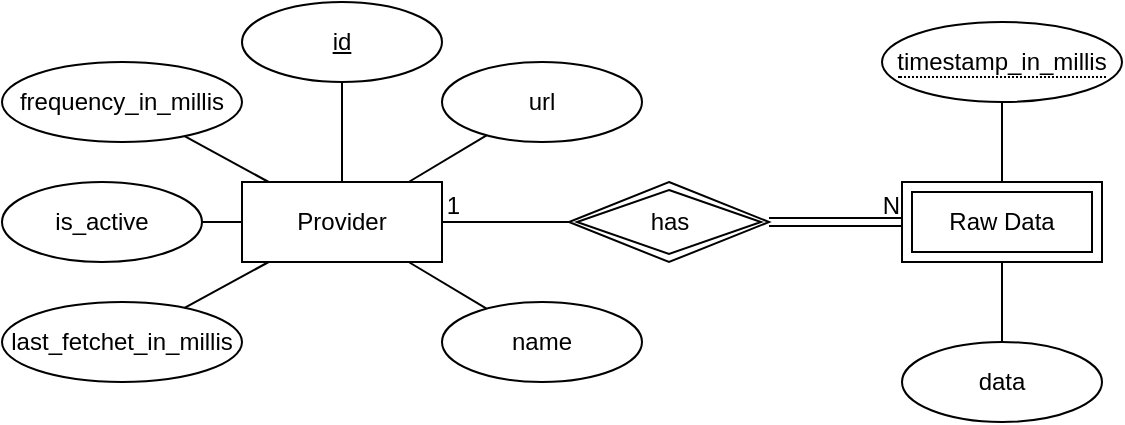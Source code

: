 <mxfile version="23.1.5" type="device" pages="2">
  <diagram name="ER" id="qJG33gLqHZpylY6VQ2Em">
    <mxGraphModel dx="712" dy="827" grid="1" gridSize="10" guides="1" tooltips="1" connect="1" arrows="1" fold="1" page="1" pageScale="1" pageWidth="827" pageHeight="1169" math="0" shadow="0">
      <root>
        <mxCell id="0" />
        <mxCell id="1" parent="0" />
        <mxCell id="qDGqZEnGez5Tbe36fd3y-1" value="Provider" style="whiteSpace=wrap;html=1;align=center;" parent="1" vertex="1">
          <mxGeometry x="200" y="400" width="100" height="40" as="geometry" />
        </mxCell>
        <mxCell id="qDGqZEnGez5Tbe36fd3y-2" value="id" style="ellipse;whiteSpace=wrap;html=1;align=center;fontStyle=4;" parent="1" vertex="1">
          <mxGeometry x="200" y="310" width="100" height="40" as="geometry" />
        </mxCell>
        <mxCell id="qDGqZEnGez5Tbe36fd3y-3" value="name" style="ellipse;whiteSpace=wrap;html=1;align=center;" parent="1" vertex="1">
          <mxGeometry x="300" y="460" width="100" height="40" as="geometry" />
        </mxCell>
        <mxCell id="qDGqZEnGez5Tbe36fd3y-4" value="url" style="ellipse;whiteSpace=wrap;html=1;align=center;" parent="1" vertex="1">
          <mxGeometry x="300" y="340" width="100" height="40" as="geometry" />
        </mxCell>
        <mxCell id="qDGqZEnGez5Tbe36fd3y-5" value="frequency_in_millis" style="ellipse;whiteSpace=wrap;html=1;align=center;" parent="1" vertex="1">
          <mxGeometry x="80" y="340" width="120" height="40" as="geometry" />
        </mxCell>
        <mxCell id="qDGqZEnGez5Tbe36fd3y-6" value="last_fetchet_in_millis" style="ellipse;whiteSpace=wrap;html=1;align=center;" parent="1" vertex="1">
          <mxGeometry x="80" y="460" width="120" height="40" as="geometry" />
        </mxCell>
        <mxCell id="qDGqZEnGez5Tbe36fd3y-7" value="is_active" style="ellipse;whiteSpace=wrap;html=1;align=center;" parent="1" vertex="1">
          <mxGeometry x="80" y="400" width="100" height="40" as="geometry" />
        </mxCell>
        <mxCell id="qDGqZEnGez5Tbe36fd3y-9" value="Raw Data" style="shape=ext;margin=3;double=1;whiteSpace=wrap;html=1;align=center;" parent="1" vertex="1">
          <mxGeometry x="530" y="400" width="100" height="40" as="geometry" />
        </mxCell>
        <mxCell id="qDGqZEnGez5Tbe36fd3y-12" value="&lt;span style=&quot;border-bottom: 1px dotted&quot;&gt;timestamp_in_millis&lt;/span&gt;" style="ellipse;whiteSpace=wrap;html=1;align=center;" parent="1" vertex="1">
          <mxGeometry x="520" y="320" width="120" height="40" as="geometry" />
        </mxCell>
        <mxCell id="qDGqZEnGez5Tbe36fd3y-13" value="data" style="ellipse;whiteSpace=wrap;html=1;align=center;" parent="1" vertex="1">
          <mxGeometry x="530" y="480" width="100" height="40" as="geometry" />
        </mxCell>
        <mxCell id="qDGqZEnGez5Tbe36fd3y-14" value="" style="endArrow=none;html=1;rounded=0;" parent="1" source="qDGqZEnGez5Tbe36fd3y-1" target="qDGqZEnGez5Tbe36fd3y-2" edge="1">
          <mxGeometry relative="1" as="geometry">
            <mxPoint x="330" y="430" as="sourcePoint" />
            <mxPoint x="490" y="430" as="targetPoint" />
          </mxGeometry>
        </mxCell>
        <mxCell id="qDGqZEnGez5Tbe36fd3y-15" value="" style="endArrow=none;html=1;rounded=0;" parent="1" source="qDGqZEnGez5Tbe36fd3y-1" target="qDGqZEnGez5Tbe36fd3y-4" edge="1">
          <mxGeometry relative="1" as="geometry">
            <mxPoint x="330" y="430" as="sourcePoint" />
            <mxPoint x="490" y="430" as="targetPoint" />
          </mxGeometry>
        </mxCell>
        <mxCell id="qDGqZEnGez5Tbe36fd3y-16" value="" style="endArrow=none;html=1;rounded=0;" parent="1" source="qDGqZEnGez5Tbe36fd3y-1" target="qDGqZEnGez5Tbe36fd3y-3" edge="1">
          <mxGeometry relative="1" as="geometry">
            <mxPoint x="330" y="430" as="sourcePoint" />
            <mxPoint x="490" y="430" as="targetPoint" />
          </mxGeometry>
        </mxCell>
        <mxCell id="qDGqZEnGez5Tbe36fd3y-17" value="" style="endArrow=none;html=1;rounded=0;" parent="1" source="qDGqZEnGez5Tbe36fd3y-1" target="qDGqZEnGez5Tbe36fd3y-5" edge="1">
          <mxGeometry relative="1" as="geometry">
            <mxPoint x="330" y="430" as="sourcePoint" />
            <mxPoint x="490" y="430" as="targetPoint" />
          </mxGeometry>
        </mxCell>
        <mxCell id="qDGqZEnGez5Tbe36fd3y-18" value="" style="endArrow=none;html=1;rounded=0;" parent="1" source="qDGqZEnGez5Tbe36fd3y-1" target="qDGqZEnGez5Tbe36fd3y-7" edge="1">
          <mxGeometry relative="1" as="geometry">
            <mxPoint x="330" y="430" as="sourcePoint" />
            <mxPoint x="490" y="430" as="targetPoint" />
          </mxGeometry>
        </mxCell>
        <mxCell id="qDGqZEnGez5Tbe36fd3y-19" value="" style="endArrow=none;html=1;rounded=0;" parent="1" source="qDGqZEnGez5Tbe36fd3y-1" target="qDGqZEnGez5Tbe36fd3y-6" edge="1">
          <mxGeometry relative="1" as="geometry">
            <mxPoint x="330" y="430" as="sourcePoint" />
            <mxPoint x="490" y="430" as="targetPoint" />
          </mxGeometry>
        </mxCell>
        <mxCell id="qDGqZEnGez5Tbe36fd3y-20" value="" style="endArrow=none;html=1;rounded=0;" parent="1" source="qDGqZEnGez5Tbe36fd3y-12" target="qDGqZEnGez5Tbe36fd3y-9" edge="1">
          <mxGeometry relative="1" as="geometry">
            <mxPoint x="180" y="430" as="sourcePoint" />
            <mxPoint x="340" y="430" as="targetPoint" />
          </mxGeometry>
        </mxCell>
        <mxCell id="qDGqZEnGez5Tbe36fd3y-21" value="" style="endArrow=none;html=1;rounded=0;" parent="1" source="qDGqZEnGez5Tbe36fd3y-13" target="qDGqZEnGez5Tbe36fd3y-9" edge="1">
          <mxGeometry relative="1" as="geometry">
            <mxPoint x="180" y="430" as="sourcePoint" />
            <mxPoint x="340" y="430" as="targetPoint" />
          </mxGeometry>
        </mxCell>
        <mxCell id="qDGqZEnGez5Tbe36fd3y-22" value="" style="shape=link;html=1;rounded=0;" parent="1" source="1UrzvZTS2vD0RYv14PGS-1" target="qDGqZEnGez5Tbe36fd3y-9" edge="1">
          <mxGeometry relative="1" as="geometry">
            <mxPoint x="464" y="420" as="sourcePoint" />
            <mxPoint x="490" y="430" as="targetPoint" />
          </mxGeometry>
        </mxCell>
        <mxCell id="qDGqZEnGez5Tbe36fd3y-23" value="N" style="resizable=0;html=1;whiteSpace=wrap;align=right;verticalAlign=bottom;" parent="qDGqZEnGez5Tbe36fd3y-22" connectable="0" vertex="1">
          <mxGeometry x="1" relative="1" as="geometry" />
        </mxCell>
        <mxCell id="qDGqZEnGez5Tbe36fd3y-24" value="" style="endArrow=none;html=1;rounded=0;" parent="1" source="1UrzvZTS2vD0RYv14PGS-1" target="qDGqZEnGez5Tbe36fd3y-1" edge="1">
          <mxGeometry relative="1" as="geometry">
            <mxPoint x="364" y="420" as="sourcePoint" />
            <mxPoint x="490" y="430" as="targetPoint" />
          </mxGeometry>
        </mxCell>
        <mxCell id="qDGqZEnGez5Tbe36fd3y-25" value="1" style="resizable=0;html=1;whiteSpace=wrap;align=right;verticalAlign=bottom;" parent="qDGqZEnGez5Tbe36fd3y-24" connectable="0" vertex="1">
          <mxGeometry x="1" relative="1" as="geometry">
            <mxPoint x="10" as="offset" />
          </mxGeometry>
        </mxCell>
        <mxCell id="1UrzvZTS2vD0RYv14PGS-1" value="has" style="shape=rhombus;double=1;perimeter=rhombusPerimeter;whiteSpace=wrap;html=1;align=center;" vertex="1" parent="1">
          <mxGeometry x="363.5" y="400" width="100" height="40" as="geometry" />
        </mxCell>
      </root>
    </mxGraphModel>
  </diagram>
  <diagram id="ZWzvoYhNekk6HJ-Cqn9z" name="Dynamic-fetcher">
    <mxGraphModel dx="712" dy="827" grid="1" gridSize="10" guides="1" tooltips="1" connect="1" arrows="1" fold="1" page="1" pageScale="1" pageWidth="827" pageHeight="1169" math="0" shadow="0">
      <root>
        <mxCell id="0" />
        <mxCell id="1" parent="0" />
        <mxCell id="BguqI8Fp0Febu1NfA93a-3" value="" style="rounded=0;whiteSpace=wrap;html=1;" parent="1" vertex="1">
          <mxGeometry x="320" y="250" width="140" height="300" as="geometry" />
        </mxCell>
        <mxCell id="MaMwjOSnvxSk-F40uMYK-1" value="Actor" style="shape=umlActor;verticalLabelPosition=bottom;verticalAlign=top;html=1;outlineConnect=0;" parent="1" vertex="1">
          <mxGeometry x="40" y="277.5" width="30" height="60" as="geometry" />
        </mxCell>
        <mxCell id="MaMwjOSnvxSk-F40uMYK-2" value="" style="rounded=0;whiteSpace=wrap;html=1;" parent="1" vertex="1">
          <mxGeometry x="120" y="250" width="140" height="115" as="geometry" />
        </mxCell>
        <mxCell id="MaMwjOSnvxSk-F40uMYK-3" value="Provider Service" style="rounded=0;whiteSpace=wrap;html=1;" parent="1" vertex="1">
          <mxGeometry x="330" y="300" width="120" height="60" as="geometry" />
        </mxCell>
        <mxCell id="MaMwjOSnvxSk-F40uMYK-4" value="Scheduler Service" style="rounded=0;whiteSpace=wrap;html=1;" parent="1" vertex="1">
          <mxGeometry x="330" y="387.5" width="120" height="60" as="geometry" />
        </mxCell>
        <mxCell id="MaMwjOSnvxSk-F40uMYK-5" value="Fetch Data Service" style="rounded=0;whiteSpace=wrap;html=1;" parent="1" vertex="1">
          <mxGeometry x="330" y="470" width="120" height="60" as="geometry" />
        </mxCell>
        <mxCell id="MaMwjOSnvxSk-F40uMYK-6" value="DB" style="shape=cylinder3;whiteSpace=wrap;html=1;boundedLbl=1;backgroundOutline=1;size=15;" parent="1" vertex="1">
          <mxGeometry x="710" y="250" width="75" height="100" as="geometry" />
        </mxCell>
        <mxCell id="MaMwjOSnvxSk-F40uMYK-7" value="URL" style="ellipse;shape=cloud;whiteSpace=wrap;html=1;" parent="1" vertex="1">
          <mxGeometry x="330" y="570" width="120" height="80" as="geometry" />
        </mxCell>
        <mxCell id="MaMwjOSnvxSk-F40uMYK-13" value="" style="endArrow=classic;html=1;rounded=0;" parent="1" source="MaMwjOSnvxSk-F40uMYK-7" target="MaMwjOSnvxSk-F40uMYK-5" edge="1">
          <mxGeometry width="50" height="50" relative="1" as="geometry">
            <mxPoint x="810" y="350" as="sourcePoint" />
            <mxPoint x="850" y="350" as="targetPoint" />
          </mxGeometry>
        </mxCell>
        <mxCell id="BguqI8Fp0Febu1NfA93a-1" value="Provider Controller" style="rounded=0;whiteSpace=wrap;html=1;" parent="1" vertex="1">
          <mxGeometry x="130" y="295" width="120" height="60" as="geometry" />
        </mxCell>
        <mxCell id="BguqI8Fp0Febu1NfA93a-2" value="Controller" style="text;html=1;strokeColor=none;fillColor=none;align=center;verticalAlign=middle;whiteSpace=wrap;rounded=0;" parent="1" vertex="1">
          <mxGeometry x="160" y="257.5" width="60" height="30" as="geometry" />
        </mxCell>
        <mxCell id="BguqI8Fp0Febu1NfA93a-4" value="Services" style="text;html=1;strokeColor=none;fillColor=none;align=center;verticalAlign=middle;whiteSpace=wrap;rounded=0;" parent="1" vertex="1">
          <mxGeometry x="360" y="260" width="60" height="30" as="geometry" />
        </mxCell>
        <mxCell id="BguqI8Fp0Febu1NfA93a-5" value="" style="endArrow=classic;startArrow=classic;html=1;rounded=0;exitX=0.005;exitY=0.199;exitDx=0;exitDy=0;exitPerimeter=0;entryX=1;entryY=0.52;entryDx=0;entryDy=0;entryPerimeter=0;" parent="1" source="BguqI8Fp0Febu1NfA93a-3" target="MaMwjOSnvxSk-F40uMYK-2" edge="1">
          <mxGeometry width="50" height="50" relative="1" as="geometry">
            <mxPoint x="390" y="410" as="sourcePoint" />
            <mxPoint x="440" y="360" as="targetPoint" />
          </mxGeometry>
        </mxCell>
        <mxCell id="BguqI8Fp0Febu1NfA93a-6" value="" style="endArrow=classic;startArrow=classic;html=1;rounded=0;" parent="1" source="MaMwjOSnvxSk-F40uMYK-2" target="MaMwjOSnvxSk-F40uMYK-1" edge="1">
          <mxGeometry width="50" height="50" relative="1" as="geometry">
            <mxPoint x="390" y="410" as="sourcePoint" />
            <mxPoint x="440" y="360" as="targetPoint" />
          </mxGeometry>
        </mxCell>
        <mxCell id="BguqI8Fp0Febu1NfA93a-7" value="" style="rounded=0;whiteSpace=wrap;html=1;" parent="1" vertex="1">
          <mxGeometry x="520" y="250" width="140" height="220" as="geometry" />
        </mxCell>
        <mxCell id="BguqI8Fp0Febu1NfA93a-8" value="Provider Repository" style="rounded=0;whiteSpace=wrap;html=1;" parent="1" vertex="1">
          <mxGeometry x="530" y="300" width="120" height="60" as="geometry" />
        </mxCell>
        <mxCell id="BguqI8Fp0Febu1NfA93a-9" value="Raw Data Repository" style="rounded=0;whiteSpace=wrap;html=1;" parent="1" vertex="1">
          <mxGeometry x="530" y="387.5" width="120" height="60" as="geometry" />
        </mxCell>
        <mxCell id="BguqI8Fp0Febu1NfA93a-10" value="Repositories" style="text;html=1;strokeColor=none;fillColor=none;align=center;verticalAlign=middle;whiteSpace=wrap;rounded=0;" parent="1" vertex="1">
          <mxGeometry x="560" y="260" width="60" height="30" as="geometry" />
        </mxCell>
        <mxCell id="BguqI8Fp0Febu1NfA93a-11" value="" style="endArrow=classic;startArrow=classic;html=1;rounded=0;entryX=0.01;entryY=0.275;entryDx=0;entryDy=0;entryPerimeter=0;exitX=1.007;exitY=0.203;exitDx=0;exitDy=0;exitPerimeter=0;" parent="1" source="BguqI8Fp0Febu1NfA93a-3" target="BguqI8Fp0Febu1NfA93a-7" edge="1">
          <mxGeometry width="50" height="50" relative="1" as="geometry">
            <mxPoint x="460" y="310" as="sourcePoint" />
            <mxPoint x="440" y="360" as="targetPoint" />
          </mxGeometry>
        </mxCell>
        <mxCell id="BguqI8Fp0Febu1NfA93a-12" value="" style="endArrow=classic;startArrow=classic;html=1;rounded=0;entryX=-0.018;entryY=0.597;entryDx=0;entryDy=0;entryPerimeter=0;exitX=1.007;exitY=0.274;exitDx=0;exitDy=0;exitPerimeter=0;" parent="1" source="BguqI8Fp0Febu1NfA93a-7" target="MaMwjOSnvxSk-F40uMYK-6" edge="1">
          <mxGeometry width="50" height="50" relative="1" as="geometry">
            <mxPoint x="390" y="360" as="sourcePoint" />
            <mxPoint x="440" y="310" as="targetPoint" />
          </mxGeometry>
        </mxCell>
      </root>
    </mxGraphModel>
  </diagram>
</mxfile>
